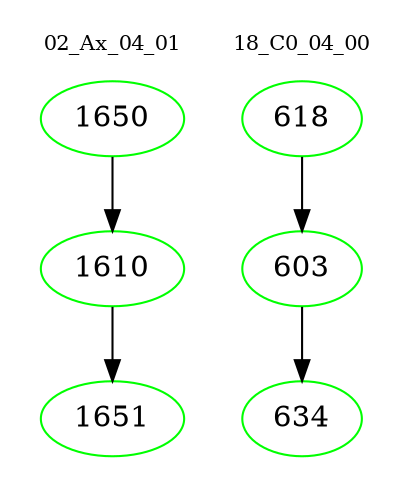 digraph{
subgraph cluster_0 {
color = white
label = "02_Ax_04_01";
fontsize=10;
T0_1650 [label="1650", color="green"]
T0_1650 -> T0_1610 [color="black"]
T0_1610 [label="1610", color="green"]
T0_1610 -> T0_1651 [color="black"]
T0_1651 [label="1651", color="green"]
}
subgraph cluster_1 {
color = white
label = "18_C0_04_00";
fontsize=10;
T1_618 [label="618", color="green"]
T1_618 -> T1_603 [color="black"]
T1_603 [label="603", color="green"]
T1_603 -> T1_634 [color="black"]
T1_634 [label="634", color="green"]
}
}
